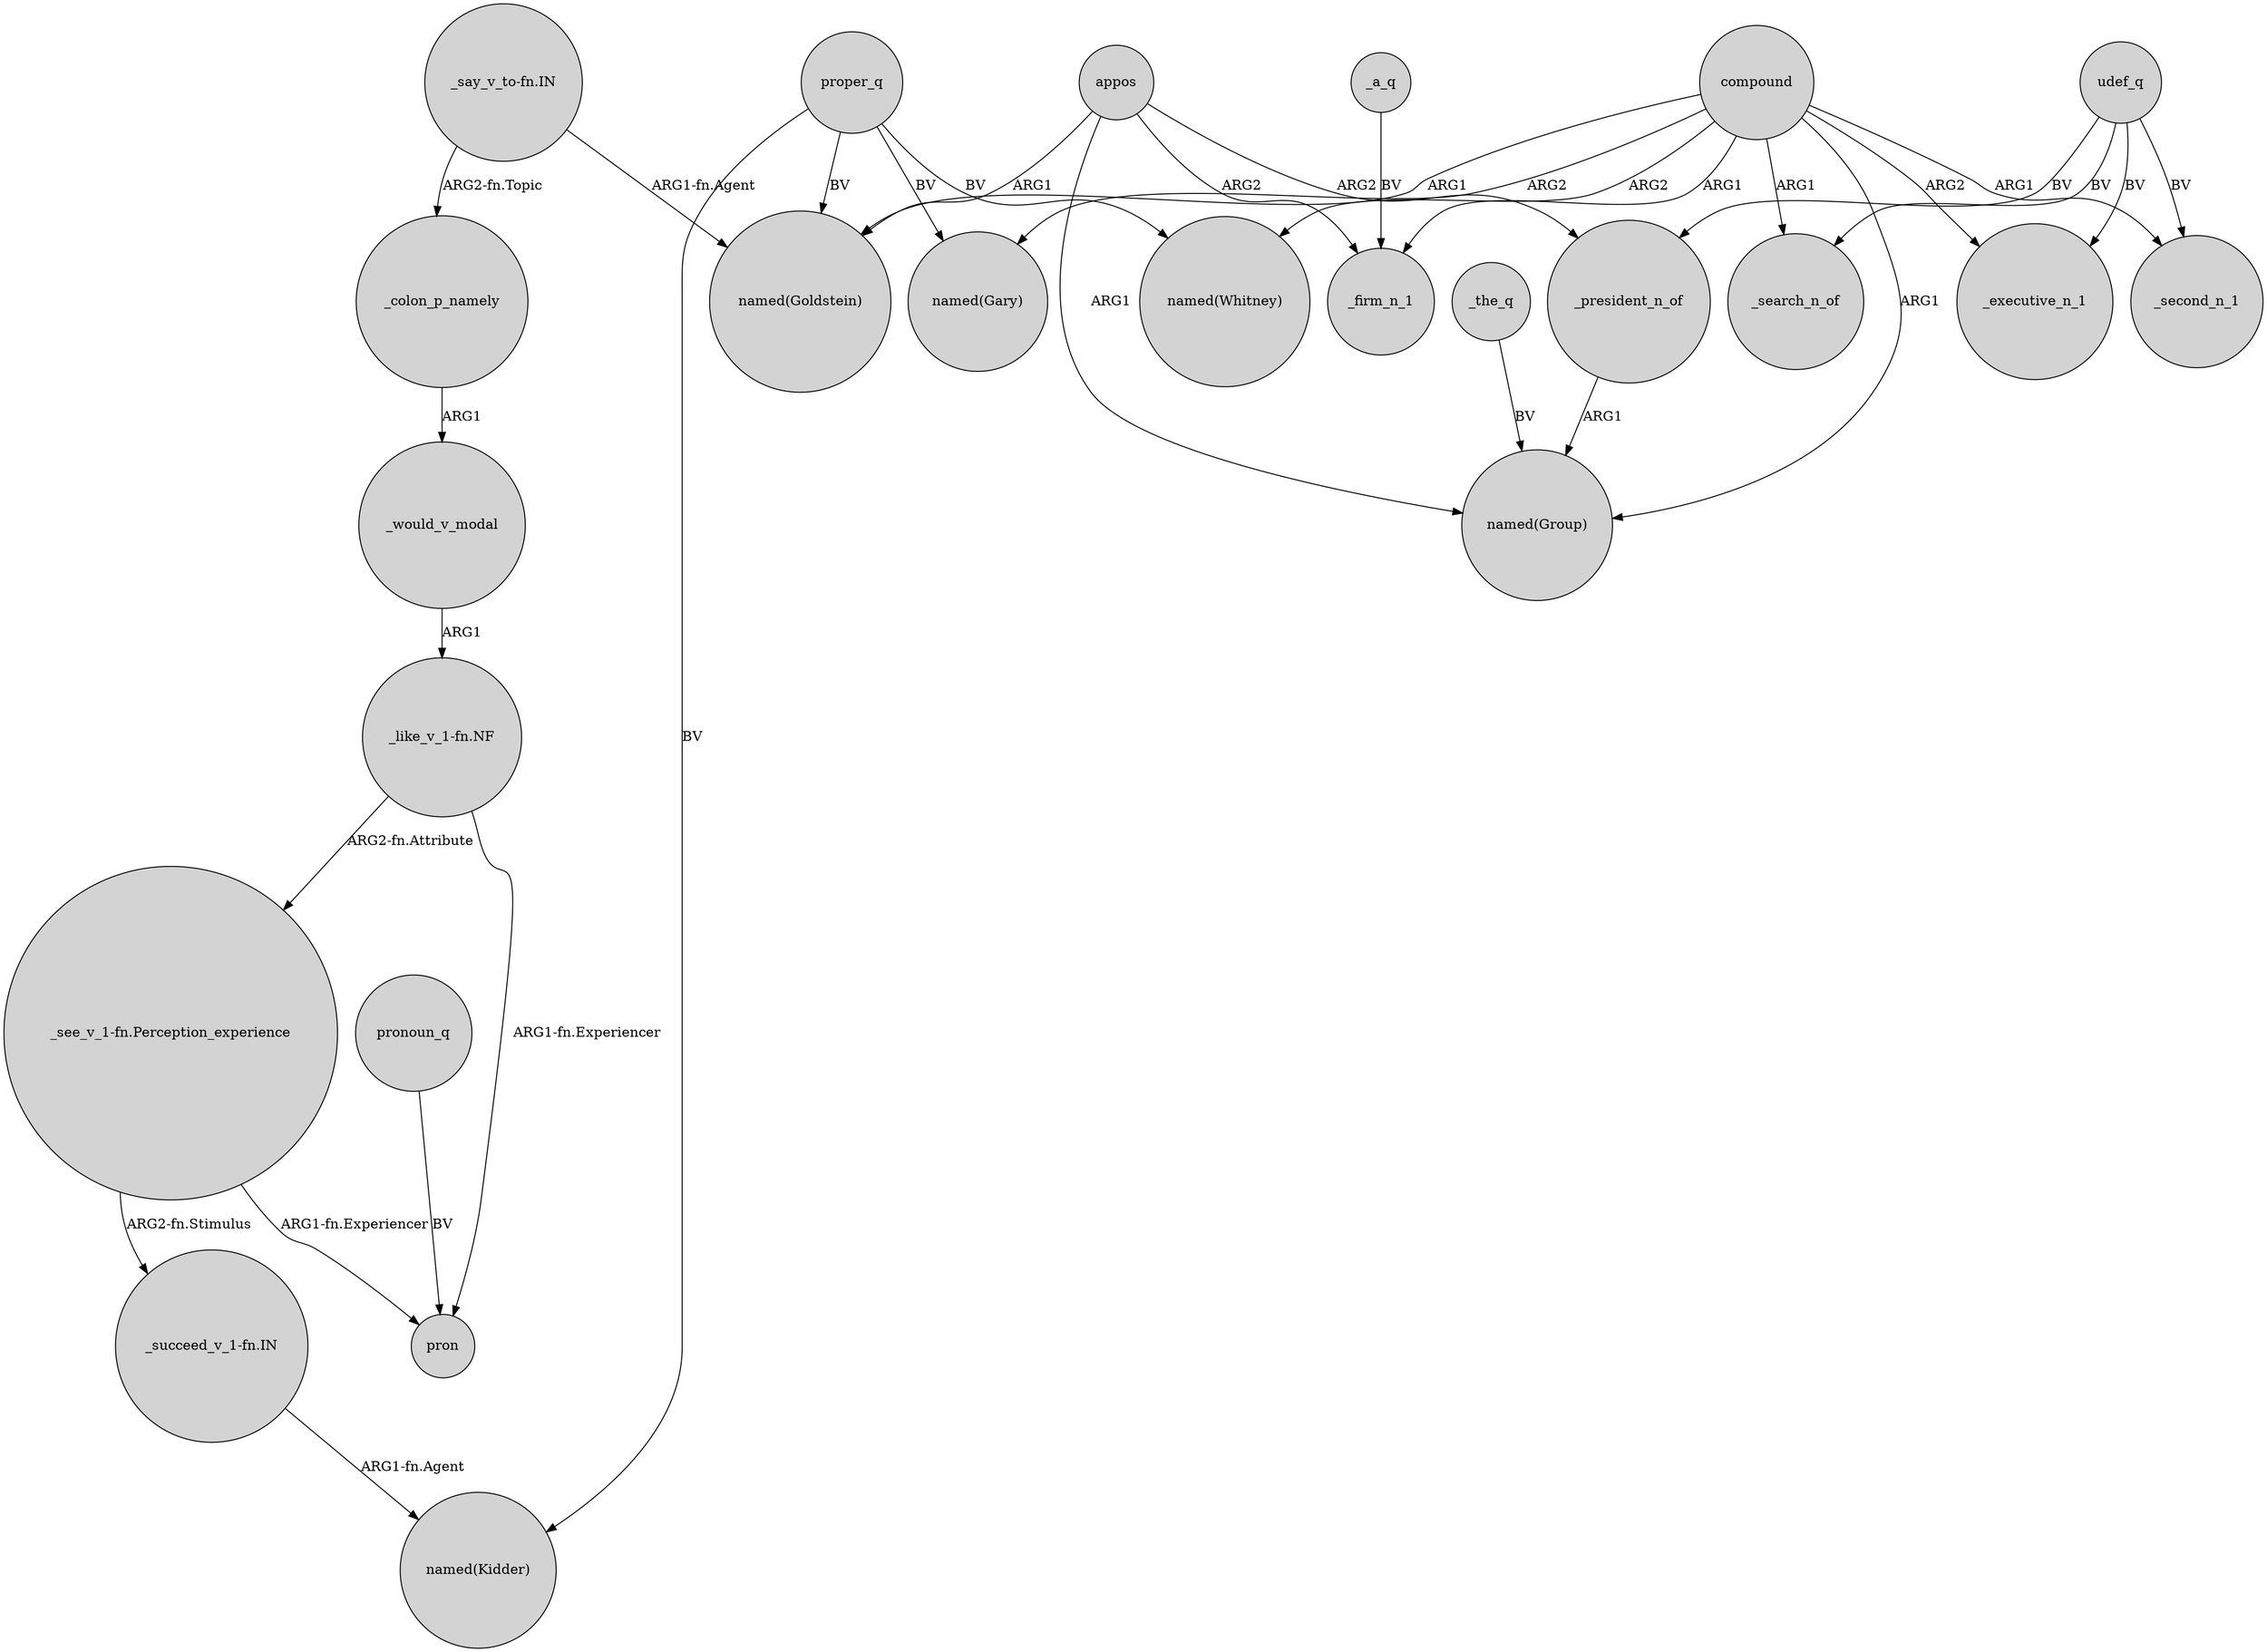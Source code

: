 digraph {
	node [shape=circle style=filled]
	appos -> "named(Goldstein)" [label=ARG1]
	"_see_v_1-fn.Perception_experience" -> pron [label="ARG1-fn.Experiencer"]
	appos -> _firm_n_1 [label=ARG2]
	udef_q -> _executive_n_1 [label=BV]
	"_say_v_to-fn.IN" -> _colon_p_namely [label="ARG2-fn.Topic"]
	_a_q -> _firm_n_1 [label=BV]
	udef_q -> _search_n_of [label=BV]
	"_succeed_v_1-fn.IN" -> "named(Kidder)" [label="ARG1-fn.Agent"]
	_president_n_of -> "named(Group)" [label=ARG1]
	proper_q -> "named(Whitney)" [label=BV]
	proper_q -> "named(Gary)" [label=BV]
	compound -> "named(Group)" [label=ARG1]
	appos -> _president_n_of [label=ARG2]
	"_say_v_to-fn.IN" -> "named(Goldstein)" [label="ARG1-fn.Agent"]
	_colon_p_namely -> _would_v_modal [label=ARG1]
	pronoun_q -> pron [label=BV]
	_would_v_modal -> "_like_v_1-fn.NF" [label=ARG1]
	udef_q -> _president_n_of [label=BV]
	appos -> "named(Group)" [label=ARG1]
	udef_q -> _second_n_1 [label=BV]
	_the_q -> "named(Group)" [label=BV]
	proper_q -> "named(Kidder)" [label=BV]
	compound -> _search_n_of [label=ARG1]
	"_like_v_1-fn.NF" -> pron [label="ARG1-fn.Experiencer"]
	compound -> _firm_n_1 [label=ARG1]
	compound -> "named(Goldstein)" [label=ARG1]
	proper_q -> "named(Goldstein)" [label=BV]
	compound -> _second_n_1 [label=ARG1]
	compound -> "named(Whitney)" [label=ARG2]
	compound -> _executive_n_1 [label=ARG2]
	"_like_v_1-fn.NF" -> "_see_v_1-fn.Perception_experience" [label="ARG2-fn.Attribute"]
	compound -> "named(Gary)" [label=ARG2]
	"_see_v_1-fn.Perception_experience" -> "_succeed_v_1-fn.IN" [label="ARG2-fn.Stimulus"]
}
